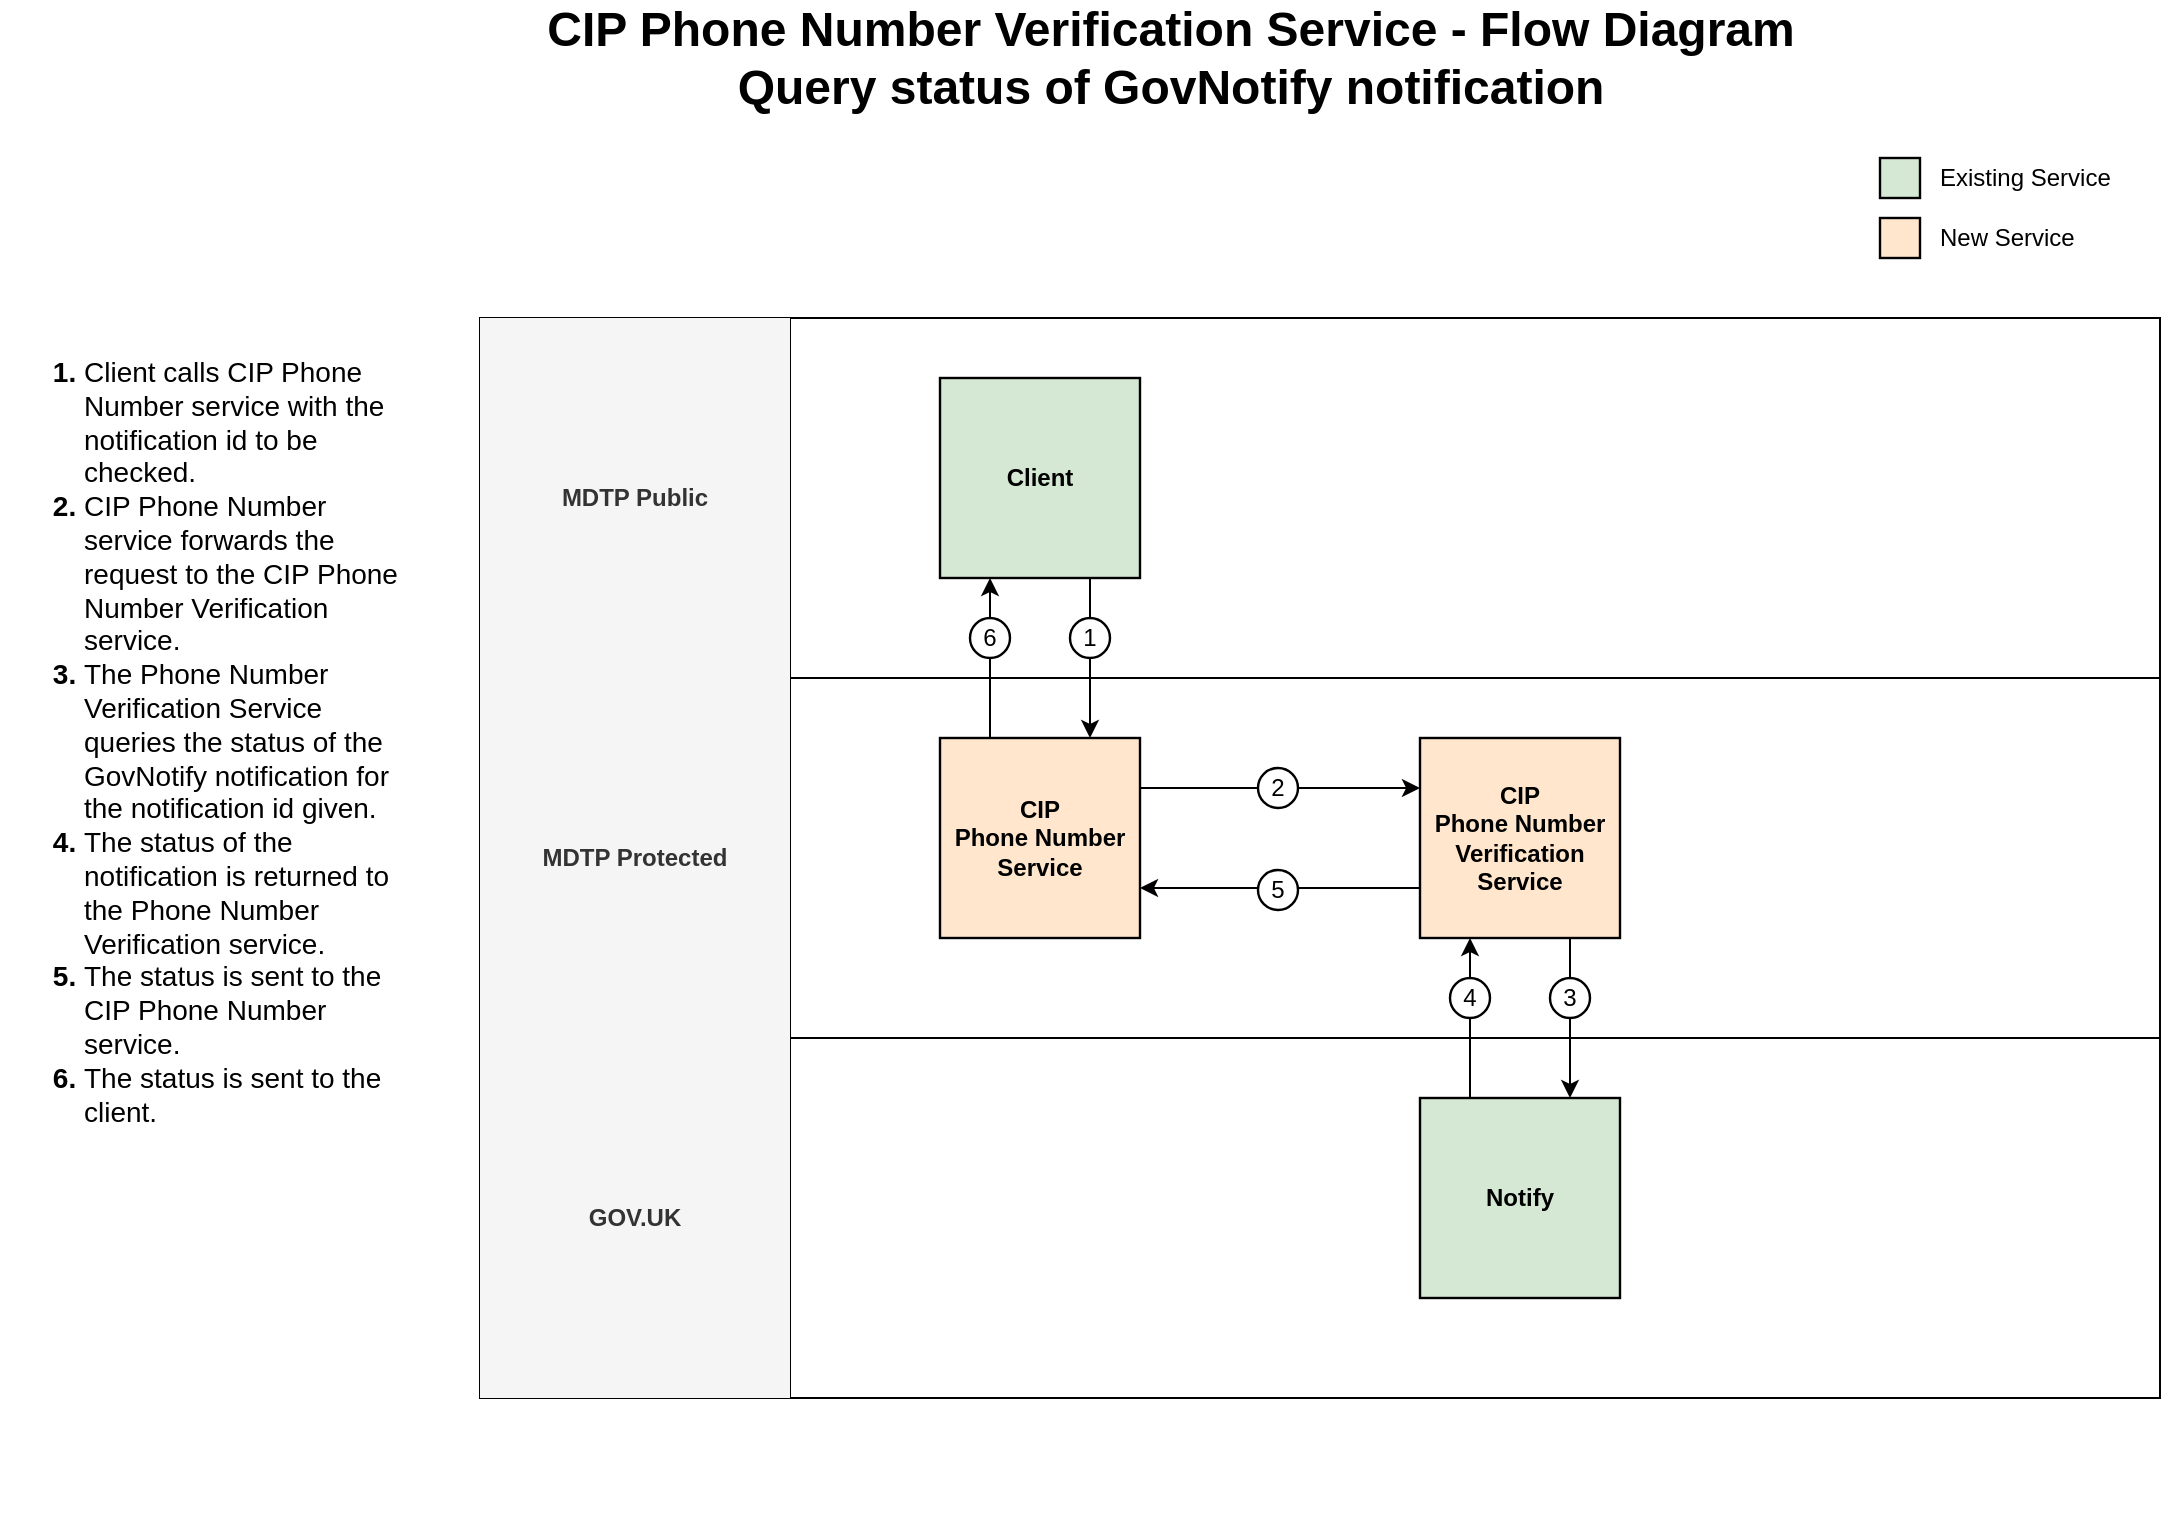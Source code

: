 <mxfile version="18.1.1" type="device"><diagram id="kgpKYQtTHZ0yAKxKKP6v" name="Page-1"><mxGraphModel dx="1358" dy="632" grid="1" gridSize="10" guides="1" tooltips="1" connect="1" arrows="1" fold="1" page="1" pageScale="1" pageWidth="1169" pageHeight="827" math="0" shadow="0"><root><mxCell id="0"/><mxCell id="1" parent="0"/><mxCell id="KZSMSXj4tKg7x476YEKu-25" value="" style="shape=table;html=1;whiteSpace=wrap;startSize=0;container=1;collapsible=0;childLayout=tableLayout;strokeColor=#000000;" parent="1" vertex="1"><mxGeometry x="240" y="160" width="840" height="540" as="geometry"/></mxCell><mxCell id="KZSMSXj4tKg7x476YEKu-30" value="" style="shape=tableRow;horizontal=0;startSize=0;swimlaneHead=0;swimlaneBody=0;top=0;left=0;bottom=0;right=0;collapsible=0;dropTarget=0;fillColor=none;points=[[0,0.5],[1,0.5]];portConstraint=eastwest;" parent="KZSMSXj4tKg7x476YEKu-25" vertex="1"><mxGeometry width="840" height="180" as="geometry"/></mxCell><mxCell id="KZSMSXj4tKg7x476YEKu-31" value="&lt;b&gt;MDTP Public&lt;/b&gt;" style="shape=partialRectangle;html=1;whiteSpace=wrap;connectable=0;fillColor=#f5f5f5;top=0;left=0;bottom=0;right=0;overflow=hidden;fontColor=#333333;strokeColor=#000000;" parent="KZSMSXj4tKg7x476YEKu-30" vertex="1"><mxGeometry width="155" height="180" as="geometry"><mxRectangle width="155" height="180" as="alternateBounds"/></mxGeometry></mxCell><mxCell id="KZSMSXj4tKg7x476YEKu-32" value="" style="shape=partialRectangle;html=1;whiteSpace=wrap;connectable=0;fillColor=none;top=0;left=0;bottom=0;right=0;overflow=hidden;strokeColor=#000000;" parent="KZSMSXj4tKg7x476YEKu-30" vertex="1"><mxGeometry x="155" width="685" height="180" as="geometry"><mxRectangle width="685" height="180" as="alternateBounds"/></mxGeometry></mxCell><mxCell id="KZSMSXj4tKg7x476YEKu-34" value="" style="shape=tableRow;horizontal=0;startSize=0;swimlaneHead=0;swimlaneBody=0;top=0;left=0;bottom=0;right=0;collapsible=0;dropTarget=0;fillColor=none;points=[[0,0.5],[1,0.5]];portConstraint=eastwest;" parent="KZSMSXj4tKg7x476YEKu-25" vertex="1"><mxGeometry y="180" width="840" height="180" as="geometry"/></mxCell><mxCell id="KZSMSXj4tKg7x476YEKu-35" value="&lt;b&gt;MDTP Protected&lt;/b&gt;" style="shape=partialRectangle;html=1;whiteSpace=wrap;connectable=0;fillColor=#f5f5f5;top=0;left=0;bottom=0;right=0;overflow=hidden;fontColor=#333333;strokeColor=#000000;" parent="KZSMSXj4tKg7x476YEKu-34" vertex="1"><mxGeometry width="155" height="180" as="geometry"><mxRectangle width="155" height="180" as="alternateBounds"/></mxGeometry></mxCell><mxCell id="KZSMSXj4tKg7x476YEKu-36" value="" style="shape=partialRectangle;html=1;whiteSpace=wrap;connectable=0;fillColor=none;top=0;left=0;bottom=0;right=0;overflow=hidden;strokeColor=#000000;" parent="KZSMSXj4tKg7x476YEKu-34" vertex="1"><mxGeometry x="155" width="685" height="180" as="geometry"><mxRectangle width="685" height="180" as="alternateBounds"/></mxGeometry></mxCell><mxCell id="HF4KzSeiiXNY3HmiXMim-1" style="shape=tableRow;horizontal=0;startSize=0;swimlaneHead=0;swimlaneBody=0;top=0;left=0;bottom=0;right=0;collapsible=0;dropTarget=0;fillColor=none;points=[[0,0.5],[1,0.5]];portConstraint=eastwest;" parent="KZSMSXj4tKg7x476YEKu-25" vertex="1"><mxGeometry y="360" width="840" height="180" as="geometry"/></mxCell><mxCell id="HF4KzSeiiXNY3HmiXMim-2" value="&lt;b&gt;GOV.UK&lt;/b&gt;" style="shape=partialRectangle;html=1;whiteSpace=wrap;connectable=0;fillColor=#f5f5f5;top=0;left=0;bottom=0;right=0;overflow=hidden;fontColor=#333333;strokeColor=#000000;" parent="HF4KzSeiiXNY3HmiXMim-1" vertex="1"><mxGeometry width="155" height="180" as="geometry"><mxRectangle width="155" height="180" as="alternateBounds"/></mxGeometry></mxCell><mxCell id="HF4KzSeiiXNY3HmiXMim-3" style="shape=partialRectangle;html=1;whiteSpace=wrap;connectable=0;fillColor=none;top=0;left=0;bottom=0;right=0;overflow=hidden;strokeColor=#000000;" parent="HF4KzSeiiXNY3HmiXMim-1" vertex="1"><mxGeometry x="155" width="685" height="180" as="geometry"><mxRectangle width="685" height="180" as="alternateBounds"/></mxGeometry></mxCell><mxCell id="KZSMSXj4tKg7x476YEKu-47" value="Client" style="whiteSpace=wrap;html=1;aspect=fixed;labelBackgroundColor=#D5E8D4;fillColor=#d5e8d4;strokeColor=#000000;fontStyle=1;strokeWidth=1.2;" parent="1" vertex="1"><mxGeometry x="470" y="190" width="100" height="100" as="geometry"/></mxCell><mxCell id="KZSMSXj4tKg7x476YEKu-48" value="CIP &lt;br&gt;Phone Number Service" style="whiteSpace=wrap;html=1;aspect=fixed;labelBackgroundColor=#FFE6CC;fillColor=#FFE6CC;strokeColor=#000000;fontStyle=1;strokeWidth=1.2;" parent="1" vertex="1"><mxGeometry x="470" y="370" width="100" height="100" as="geometry"/></mxCell><mxCell id="KZSMSXj4tKg7x476YEKu-49" value="CIP&lt;br&gt;Phone Number&lt;br&gt;Verification Service" style="whiteSpace=wrap;html=1;aspect=fixed;labelBackgroundColor=#FFE6CC;fillColor=#FFE6CC;strokeColor=#000000;fontStyle=1;strokeWidth=1.2;" parent="1" vertex="1"><mxGeometry x="710" y="370" width="100" height="100" as="geometry"/></mxCell><mxCell id="KZSMSXj4tKg7x476YEKu-50" value="Existing Service" style="html=1;aspect=fixed;labelBackgroundColor=none;strokeColor=#000000;strokeWidth=1.2;labelPosition=right;verticalLabelPosition=middle;align=left;verticalAlign=middle;fillColor=#D5E8D4;spacing=10;" parent="1" vertex="1"><mxGeometry x="940" y="80" width="20" height="20" as="geometry"/></mxCell><mxCell id="KZSMSXj4tKg7x476YEKu-54" value="New Service" style="html=1;aspect=fixed;labelBackgroundColor=none;strokeColor=#000000;strokeWidth=1.2;labelPosition=right;verticalLabelPosition=middle;align=left;verticalAlign=middle;fillColor=#ffe6cc;spacing=10;" parent="1" vertex="1"><mxGeometry x="940" y="110" width="20" height="20" as="geometry"/></mxCell><mxCell id="KZSMSXj4tKg7x476YEKu-56" value="&lt;ol style=&quot;&quot;&gt;&lt;li style=&quot;font-size: 14px;&quot;&gt;&lt;span style=&quot;font-weight: normal; background-color: initial;&quot;&gt;Client calls CIP Phone Number service with the notification id to be checked.&lt;/span&gt;&lt;/li&gt;&lt;li style=&quot;font-size: 14px;&quot;&gt;&lt;span style=&quot;font-weight: normal; background-color: initial;&quot;&gt;CIP Phone Number service&amp;nbsp;forwards the request to the CIP Phone Number Verification service.&amp;nbsp;&lt;/span&gt;&lt;span style=&quot;font-weight: normal;&quot;&gt;&lt;span style=&quot;background-color: initial;&quot;&gt;&amp;nbsp;&lt;/span&gt;&lt;/span&gt;&lt;/li&gt;&lt;li style=&quot;font-size: 14px;&quot;&gt;&lt;span style=&quot;font-weight: normal;&quot;&gt;The Phone Number Verification Service queries the status of the GovNotify notification for the notification id given.&lt;/span&gt;&lt;/li&gt;&lt;li style=&quot;font-size: 14px;&quot;&gt;&lt;span style=&quot;font-weight: normal;&quot;&gt;The status of the notification is returned to the Phone Number Verification service.&lt;/span&gt;&lt;/li&gt;&lt;li style=&quot;font-size: 14px;&quot;&gt;&lt;span style=&quot;font-weight: normal;&quot;&gt;The status is sent to the CIP Phone Number service.&lt;/span&gt;&lt;/li&gt;&lt;li style=&quot;font-size: 14px;&quot;&gt;&lt;span style=&quot;font-weight: normal;&quot;&gt;The status is sent to the client.&lt;/span&gt;&lt;/li&gt;&lt;/ol&gt;" style="text;strokeColor=none;fillColor=none;html=1;verticalAlign=top;overflow=hidden;labelBackgroundColor=none;fontStyle=1;horizontal=1;whiteSpace=wrap;" parent="1" vertex="1"><mxGeometry y="160" width="200" height="600" as="geometry"/></mxCell><mxCell id="KZSMSXj4tKg7x476YEKu-89" value="" style="group" parent="1" vertex="1" connectable="0"><mxGeometry x="535" y="310" width="20" height="70" as="geometry"/></mxCell><mxCell id="KZSMSXj4tKg7x476YEKu-76" value="" style="group" parent="KZSMSXj4tKg7x476YEKu-89" vertex="1" connectable="0"><mxGeometry width="20" height="70" as="geometry"/></mxCell><mxCell id="KZSMSXj4tKg7x476YEKu-70" value="" style="endArrow=classic;html=1;rounded=0;exitX=0.5;exitY=1;exitDx=0;exitDy=0;startArrow=none;" parent="KZSMSXj4tKg7x476YEKu-76" source="KZSMSXj4tKg7x476YEKu-71" edge="1"><mxGeometry width="50" height="50" relative="1" as="geometry"><mxPoint x="11" y="-20" as="sourcePoint"/><mxPoint x="10" y="60" as="targetPoint"/></mxGeometry></mxCell><mxCell id="KZSMSXj4tKg7x476YEKu-71" value="1" style="ellipse;whiteSpace=wrap;html=1;aspect=fixed;labelBackgroundColor=none;strokeColor=#000000;strokeWidth=1.2;fillColor=none;" parent="KZSMSXj4tKg7x476YEKu-76" vertex="1"><mxGeometry width="20" height="20" as="geometry"/></mxCell><mxCell id="KZSMSXj4tKg7x476YEKu-73" value="" style="endArrow=none;html=1;rounded=0;exitX=0.75;exitY=1;exitDx=0;exitDy=0;entryX=0.5;entryY=0;entryDx=0;entryDy=0;" parent="1" source="KZSMSXj4tKg7x476YEKu-47" target="KZSMSXj4tKg7x476YEKu-71" edge="1"><mxGeometry width="50" height="50" relative="1" as="geometry"><mxPoint x="11" y="20" as="sourcePoint"/><mxPoint x="11" y="110" as="targetPoint"/></mxGeometry></mxCell><mxCell id="KZSMSXj4tKg7x476YEKu-84" value="" style="endArrow=classic;html=1;rounded=0;entryX=0;entryY=0.25;entryDx=0;entryDy=0;exitX=1;exitY=0.5;exitDx=0;exitDy=0;startArrow=none;" parent="1" source="KZSMSXj4tKg7x476YEKu-85" target="KZSMSXj4tKg7x476YEKu-49" edge="1"><mxGeometry width="50" height="50" relative="1" as="geometry"><mxPoint x="-40" y="50" as="sourcePoint"/><mxPoint x="10" y="10" as="targetPoint"/></mxGeometry></mxCell><mxCell id="KZSMSXj4tKg7x476YEKu-91" value="CIP Phone Number Verification Service - Flow Diagram&lt;br&gt;Query status of GovNotify notification" style="text;strokeColor=none;fillColor=none;html=1;fontSize=24;fontStyle=1;verticalAlign=middle;align=center;labelBackgroundColor=none;" parent="1" vertex="1"><mxGeometry x="535" y="10" width="100" height="40" as="geometry"/></mxCell><mxCell id="KZSMSXj4tKg7x476YEKu-85" value="2" style="ellipse;whiteSpace=wrap;html=1;aspect=fixed;labelBackgroundColor=none;strokeColor=#000000;strokeWidth=1.2;fillColor=none;" parent="1" vertex="1"><mxGeometry x="629" y="385" width="20" height="20" as="geometry"/></mxCell><mxCell id="KZSMSXj4tKg7x476YEKu-86" value="" style="endArrow=none;html=1;rounded=0;entryX=0;entryY=0.5;entryDx=0;entryDy=0;exitX=1;exitY=0.25;exitDx=0;exitDy=0;" parent="1" source="KZSMSXj4tKg7x476YEKu-48" target="KZSMSXj4tKg7x476YEKu-85" edge="1"><mxGeometry width="50" height="50" relative="1" as="geometry"><mxPoint x="560" y="420" as="sourcePoint"/><mxPoint x="660" y="420" as="targetPoint"/></mxGeometry></mxCell><mxCell id="HF4KzSeiiXNY3HmiXMim-4" value="Notify" style="whiteSpace=wrap;html=1;aspect=fixed;labelBackgroundColor=#D5E8D4;fillColor=#d5e8d4;strokeColor=#000000;fontStyle=1;strokeWidth=1.2;" parent="1" vertex="1"><mxGeometry x="710" y="550" width="100" height="100" as="geometry"/></mxCell><mxCell id="HF4KzSeiiXNY3HmiXMim-5" value="" style="endArrow=classic;html=1;rounded=0;entryX=0.75;entryY=0;entryDx=0;entryDy=0;exitX=0.5;exitY=1;exitDx=0;exitDy=0;startArrow=none;" parent="1" source="HF4KzSeiiXNY3HmiXMim-6" target="HF4KzSeiiXNY3HmiXMim-4" edge="1"><mxGeometry width="50" height="50" relative="1" as="geometry"><mxPoint x="560" y="480" as="sourcePoint"/><mxPoint x="610" y="430" as="targetPoint"/></mxGeometry></mxCell><mxCell id="HF4KzSeiiXNY3HmiXMim-6" value="3" style="ellipse;whiteSpace=wrap;html=1;aspect=fixed;labelBackgroundColor=none;strokeColor=#000000;strokeWidth=1.2;fillColor=none;" parent="1" vertex="1"><mxGeometry x="775" y="490" width="20" height="20" as="geometry"/></mxCell><mxCell id="HF4KzSeiiXNY3HmiXMim-7" value="" style="endArrow=none;html=1;rounded=0;entryX=0.5;entryY=0;entryDx=0;entryDy=0;exitX=0.75;exitY=1;exitDx=0;exitDy=0;" parent="1" source="KZSMSXj4tKg7x476YEKu-49" target="HF4KzSeiiXNY3HmiXMim-6" edge="1"><mxGeometry width="50" height="50" relative="1" as="geometry"><mxPoint x="840" y="470" as="sourcePoint"/><mxPoint x="840" y="550" as="targetPoint"/></mxGeometry></mxCell><mxCell id="RMUFoheajXqM7Iw-PWf0-1" value="" style="endArrow=classic;html=1;rounded=0;entryX=0.25;entryY=1;entryDx=0;entryDy=0;exitX=0.25;exitY=0;exitDx=0;exitDy=0;" edge="1" parent="1" source="HF4KzSeiiXNY3HmiXMim-4" target="KZSMSXj4tKg7x476YEKu-49"><mxGeometry width="50" height="50" relative="1" as="geometry"><mxPoint x="560" y="450" as="sourcePoint"/><mxPoint x="610" y="400" as="targetPoint"/></mxGeometry></mxCell><mxCell id="RMUFoheajXqM7Iw-PWf0-2" value="4" style="ellipse;whiteSpace=wrap;html=1;aspect=fixed;labelBackgroundColor=none;strokeWidth=1.2;" vertex="1" parent="1"><mxGeometry x="725" y="490" width="20" height="20" as="geometry"/></mxCell><mxCell id="RMUFoheajXqM7Iw-PWf0-5" value="" style="endArrow=classic;html=1;rounded=0;exitX=0;exitY=0.75;exitDx=0;exitDy=0;entryX=1;entryY=0.75;entryDx=0;entryDy=0;" edge="1" parent="1" source="KZSMSXj4tKg7x476YEKu-49" target="KZSMSXj4tKg7x476YEKu-48"><mxGeometry width="50" height="50" relative="1" as="geometry"><mxPoint x="560" y="450" as="sourcePoint"/><mxPoint x="610" y="400" as="targetPoint"/></mxGeometry></mxCell><mxCell id="RMUFoheajXqM7Iw-PWf0-6" value="5" style="ellipse;whiteSpace=wrap;html=1;aspect=fixed;labelBackgroundColor=none;strokeWidth=1.2;" vertex="1" parent="1"><mxGeometry x="629" y="436" width="20" height="20" as="geometry"/></mxCell><mxCell id="RMUFoheajXqM7Iw-PWf0-11" value="" style="endArrow=classic;html=1;rounded=0;entryX=0.25;entryY=1;entryDx=0;entryDy=0;exitX=0.25;exitY=0;exitDx=0;exitDy=0;" edge="1" parent="1" source="KZSMSXj4tKg7x476YEKu-48" target="KZSMSXj4tKg7x476YEKu-47"><mxGeometry width="50" height="50" relative="1" as="geometry"><mxPoint x="560" y="450" as="sourcePoint"/><mxPoint x="610" y="400" as="targetPoint"/></mxGeometry></mxCell><mxCell id="RMUFoheajXqM7Iw-PWf0-12" value="6" style="ellipse;whiteSpace=wrap;html=1;aspect=fixed;labelBackgroundColor=none;strokeWidth=1.2;" vertex="1" parent="1"><mxGeometry x="485" y="310" width="20" height="20" as="geometry"/></mxCell></root></mxGraphModel></diagram></mxfile>
